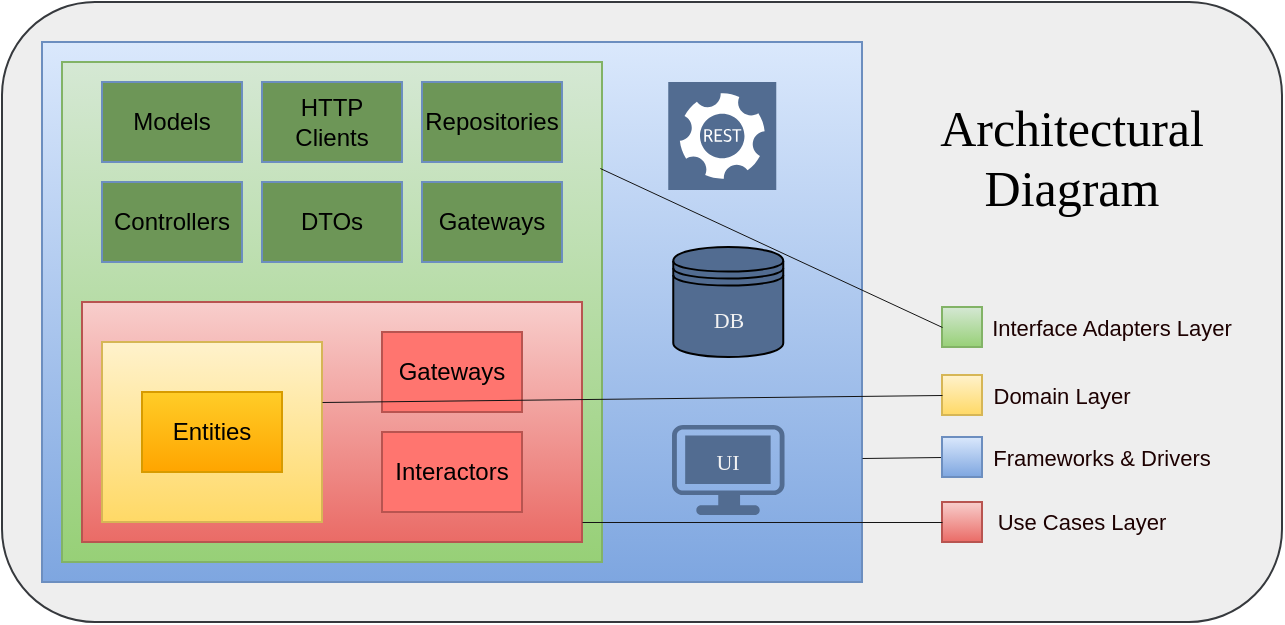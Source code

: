 <mxfile>
    <diagram id="qG7mWZerdyrtpDxax1y_" name="Page-1">
        <mxGraphModel dx="420" dy="458" grid="1" gridSize="10" guides="1" tooltips="1" connect="1" arrows="1" fold="1" page="1" pageScale="1" pageWidth="3300" pageHeight="4681" math="0" shadow="0">
            <root>
                <mxCell id="0"/>
                <mxCell id="1" parent="0"/>
                <mxCell id="1duBXZsOQnHNKtrOYLzU-28" value="" style="rounded=1;whiteSpace=wrap;html=1;shadow=0;glass=0;fontSize=11;fillColor=#eeeeee;strokeColor=#36393d;" parent="1" vertex="1">
                    <mxGeometry x="350" y="300" width="640" height="310" as="geometry"/>
                </mxCell>
                <mxCell id="1duBXZsOQnHNKtrOYLzU-15" style="edgeStyle=none;html=1;exitX=1;exitY=0;exitDx=0;exitDy=0;fontColor=#1D0101;shadow=0;" parent="1" source="1duBXZsOQnHNKtrOYLzU-12" edge="1">
                    <mxGeometry relative="1" as="geometry">
                        <mxPoint x="670" y="320" as="targetPoint"/>
                    </mxGeometry>
                </mxCell>
                <mxCell id="1duBXZsOQnHNKtrOYLzU-23" value="" style="rounded=0;whiteSpace=wrap;html=1;shadow=0;glass=0;fontSize=11;fillColor=#dae8fc;gradientColor=#7ea6e0;strokeColor=#6c8ebf;" parent="1" vertex="1">
                    <mxGeometry x="370" y="320" width="410" height="270" as="geometry"/>
                </mxCell>
                <mxCell id="1duBXZsOQnHNKtrOYLzU-12" value="" style="rounded=0;whiteSpace=wrap;html=1;shadow=0;glass=0;fillColor=#d5e8d4;gradientColor=#97d077;strokeColor=#82b366;" parent="1" vertex="1">
                    <mxGeometry x="380" y="330" width="270" height="250" as="geometry"/>
                </mxCell>
                <mxCell id="1duBXZsOQnHNKtrOYLzU-9" value="" style="rounded=0;whiteSpace=wrap;html=1;shadow=0;glass=0;fillColor=#f8cecc;gradientColor=#ea6b66;strokeColor=#b85450;" parent="1" vertex="1">
                    <mxGeometry x="390" y="450" width="250" height="120" as="geometry"/>
                </mxCell>
                <mxCell id="1duBXZsOQnHNKtrOYLzU-7" value="" style="rounded=0;whiteSpace=wrap;html=1;fillColor=#fff2cc;gradientColor=#ffd966;strokeColor=#d6b656;fillOpacity=100;glass=0;shadow=0;" parent="1" vertex="1">
                    <mxGeometry x="400" y="470" width="110" height="90" as="geometry"/>
                </mxCell>
                <mxCell id="1duBXZsOQnHNKtrOYLzU-8" value="&lt;font&gt;Entities&lt;/font&gt;" style="rounded=0;whiteSpace=wrap;html=1;fillColor=#ffcd28;gradientColor=#ffa500;strokeColor=#d79b00;glass=0;shadow=0;fontFamily=Helvetica;" parent="1" vertex="1">
                    <mxGeometry x="420" y="495" width="70" height="40" as="geometry"/>
                </mxCell>
                <mxCell id="1duBXZsOQnHNKtrOYLzU-10" value="&lt;font style=&quot;font-size: 12px;&quot;&gt;Interactors&lt;/font&gt;" style="rounded=0;whiteSpace=wrap;html=1;fillColor=#FF756F;gradientColor=none;strokeColor=#b85450;glass=0;shadow=0;fontFamily=Helvetica;" parent="1" vertex="1">
                    <mxGeometry x="540" y="515" width="70" height="40" as="geometry"/>
                </mxCell>
                <mxCell id="1duBXZsOQnHNKtrOYLzU-11" value="&lt;font style=&quot;&quot;&gt;Gateways&lt;/font&gt;" style="rounded=0;whiteSpace=wrap;html=1;fillColor=#FF756F;gradientColor=none;strokeColor=#b85450;glass=0;shadow=0;fontFamily=Helvetica;" parent="1" vertex="1">
                    <mxGeometry x="540" y="465" width="70" height="40" as="geometry"/>
                </mxCell>
                <mxCell id="1duBXZsOQnHNKtrOYLzU-13" value="&lt;font&gt;Gateways&lt;/font&gt;" style="rounded=0;whiteSpace=wrap;html=1;fillColor=#6D9657;gradientColor=none;strokeColor=#6c8ebf;glass=0;shadow=0;fontFamily=Helvetica;" parent="1" vertex="1">
                    <mxGeometry x="560" y="390" width="70" height="40" as="geometry"/>
                </mxCell>
                <mxCell id="1duBXZsOQnHNKtrOYLzU-14" value="&lt;font style=&quot;font-size: 12px;&quot;&gt;Controllers&lt;/font&gt;" style="rounded=0;whiteSpace=wrap;html=1;fillColor=#6D9657;gradientColor=none;strokeColor=#6c8ebf;glass=0;shadow=0;fontFamily=Helvetica;" parent="1" vertex="1">
                    <mxGeometry x="400" y="390" width="70" height="40" as="geometry"/>
                </mxCell>
                <mxCell id="1duBXZsOQnHNKtrOYLzU-18" value="&lt;span&gt;DTOs&lt;/span&gt;" style="rounded=0;whiteSpace=wrap;html=1;fillColor=#6D9657;gradientColor=none;strokeColor=#6c8ebf;glass=0;shadow=0;fontFamily=Helvetica;fontStyle=0" parent="1" vertex="1">
                    <mxGeometry x="480" y="390" width="70" height="40" as="geometry"/>
                </mxCell>
                <mxCell id="1duBXZsOQnHNKtrOYLzU-20" value="&lt;span&gt;Models&lt;/span&gt;" style="rounded=0;whiteSpace=wrap;html=1;fillColor=#6D9657;gradientColor=none;strokeColor=#6c8ebf;glass=0;shadow=0;fontFamily=Helvetica;fontStyle=0" parent="1" vertex="1">
                    <mxGeometry x="400" y="340" width="70" height="40" as="geometry"/>
                </mxCell>
                <mxCell id="1duBXZsOQnHNKtrOYLzU-21" value="&lt;span&gt;HTTP Clients&lt;/span&gt;" style="rounded=0;whiteSpace=wrap;html=1;fillColor=#6D9657;gradientColor=none;strokeColor=#6c8ebf;glass=0;shadow=0;fontFamily=Helvetica;fontStyle=0" parent="1" vertex="1">
                    <mxGeometry x="480" y="340" width="70" height="40" as="geometry"/>
                </mxCell>
                <mxCell id="1duBXZsOQnHNKtrOYLzU-22" value="&lt;span&gt;&lt;font style=&quot;font-size: 12px;&quot;&gt;Repositories&lt;/font&gt;&lt;/span&gt;" style="rounded=0;whiteSpace=wrap;html=1;fillColor=#6D9657;gradientColor=none;strokeColor=#6c8ebf;glass=0;shadow=0;fontFamily=Helvetica;fontStyle=0" parent="1" vertex="1">
                    <mxGeometry x="560" y="340" width="70" height="40" as="geometry"/>
                </mxCell>
                <mxCell id="1duBXZsOQnHNKtrOYLzU-32" value="" style="rounded=0;whiteSpace=wrap;html=1;shadow=0;glass=0;sketch=0;fontSize=11;fillColor=#f8cecc;gradientColor=#ea6b66;strokeColor=#b85450;" parent="1" vertex="1">
                    <mxGeometry x="820" y="550" width="20" height="20" as="geometry"/>
                </mxCell>
                <mxCell id="1duBXZsOQnHNKtrOYLzU-34" value="" style="rounded=0;whiteSpace=wrap;html=1;shadow=0;glass=0;sketch=0;fontSize=11;fillColor=#d5e8d4;gradientColor=#97d077;strokeColor=#82b366;" parent="1" vertex="1">
                    <mxGeometry x="820" y="452.5" width="20" height="20" as="geometry"/>
                </mxCell>
                <mxCell id="1duBXZsOQnHNKtrOYLzU-31" value="" style="rounded=0;whiteSpace=wrap;html=1;shadow=0;glass=0;sketch=0;fontSize=11;fillColor=#fff2cc;gradientColor=#ffd966;strokeColor=#d6b656;" parent="1" vertex="1">
                    <mxGeometry x="820" y="486.5" width="20" height="20" as="geometry"/>
                </mxCell>
                <mxCell id="1duBXZsOQnHNKtrOYLzU-49" value="" style="endArrow=none;html=1;shadow=0;sketch=0;strokeColor=#141414;fontFamily=Helvetica;fontSize=11;fontColor=#1D0101;entryX=0;entryY=0.5;entryDx=0;entryDy=0;strokeWidth=0.5;" parent="1" target="1duBXZsOQnHNKtrOYLzU-33" edge="1">
                    <mxGeometry width="50" height="50" relative="1" as="geometry">
                        <mxPoint x="780" y="528" as="sourcePoint"/>
                        <mxPoint x="690" y="390" as="targetPoint"/>
                    </mxGeometry>
                </mxCell>
                <mxCell id="1duBXZsOQnHNKtrOYLzU-33" value="" style="rounded=0;whiteSpace=wrap;html=1;shadow=0;glass=0;sketch=0;fontSize=11;fillColor=#dae8fc;gradientColor=#7ea6e0;strokeColor=#6c8ebf;" parent="1" vertex="1">
                    <mxGeometry x="820" y="517.5" width="20" height="20" as="geometry"/>
                </mxCell>
                <mxCell id="1duBXZsOQnHNKtrOYLzU-51" value="Interface Adapters Layer" style="text;html=1;strokeColor=none;fillColor=none;align=center;verticalAlign=middle;whiteSpace=wrap;rounded=0;shadow=0;glass=0;sketch=0;fontFamily=Helvetica;fontSize=11;fontColor=#1D0101;" parent="1" vertex="1">
                    <mxGeometry x="840" y="447.5" width="130" height="30" as="geometry"/>
                </mxCell>
                <mxCell id="1duBXZsOQnHNKtrOYLzU-59" value="&lt;font face=&quot;Lucida Console&quot;&gt;DB&lt;/font&gt;" style="shape=datastore;whiteSpace=wrap;html=1;rounded=0;shadow=0;glass=0;sketch=0;strokeColor=default;fontFamily=Helvetica;fontSize=11;fontColor=#F2F2F2;fillColor=#526C91;gradientColor=none;" parent="1" vertex="1">
                    <mxGeometry x="685.63" y="422.5" width="55" height="55" as="geometry"/>
                </mxCell>
                <mxCell id="1duBXZsOQnHNKtrOYLzU-52" value="Frameworks &amp;amp; Drivers" style="text;html=1;strokeColor=none;fillColor=none;align=center;verticalAlign=middle;whiteSpace=wrap;rounded=0;shadow=0;glass=0;sketch=0;fontFamily=Helvetica;fontSize=11;fontColor=#1D0101;" parent="1" vertex="1">
                    <mxGeometry x="840" y="512.5" width="120" height="30" as="geometry"/>
                </mxCell>
                <mxCell id="1duBXZsOQnHNKtrOYLzU-53" value="Domain Layer" style="text;html=1;strokeColor=none;fillColor=none;align=center;verticalAlign=middle;whiteSpace=wrap;rounded=0;shadow=0;glass=0;sketch=0;fontFamily=Helvetica;fontSize=11;fontColor=#1D0101;" parent="1" vertex="1">
                    <mxGeometry x="840" y="481.5" width="80" height="30" as="geometry"/>
                </mxCell>
                <mxCell id="1duBXZsOQnHNKtrOYLzU-54" value="Use Cases Layer" style="text;html=1;strokeColor=none;fillColor=none;align=center;verticalAlign=middle;whiteSpace=wrap;rounded=0;shadow=0;glass=0;sketch=0;fontFamily=Helvetica;fontSize=11;fontColor=#1D0101;" parent="1" vertex="1">
                    <mxGeometry x="840" y="545" width="100" height="30" as="geometry"/>
                </mxCell>
                <mxCell id="1duBXZsOQnHNKtrOYLzU-62" value="" style="points=[[0.03,0.03,0],[0.5,0,0],[0.97,0.03,0],[1,0.4,0],[0.97,0.745,0],[0.5,1,0],[0.03,0.745,0],[0,0.4,0]];verticalLabelPosition=bottom;sketch=0;html=1;verticalAlign=top;aspect=fixed;align=center;pointerEvents=1;shape=mxgraph.cisco19.workstation;fillColor=#526C91;strokeColor=none;rounded=0;shadow=0;glass=0;fontFamily=Helvetica;fontSize=11;fontColor=#1D0101;" parent="1" vertex="1">
                    <mxGeometry x="685.01" y="511.5" width="56.25" height="45" as="geometry"/>
                </mxCell>
                <mxCell id="1duBXZsOQnHNKtrOYLzU-63" value="" style="sketch=0;pointerEvents=1;shadow=0;dashed=0;html=1;strokeColor=#6c8ebf;fillColor=#526C91;labelPosition=center;verticalLabelPosition=bottom;verticalAlign=top;align=center;outlineConnect=0;shape=mxgraph.veeam2.restful_api;rounded=0;glass=0;fontFamily=Helvetica;fontSize=11;gradientColor=none;" parent="1" vertex="1">
                    <mxGeometry x="683.13" y="340" width="54" height="54" as="geometry"/>
                </mxCell>
                <mxCell id="1duBXZsOQnHNKtrOYLzU-43" value="" style="endArrow=none;html=1;shadow=0;sketch=0;strokeColor=#141414;fontFamily=Helvetica;fontSize=11;fontColor=#1D0101;strokeWidth=0.5;entryX=0;entryY=0.5;entryDx=0;entryDy=0;" parent="1" target="1duBXZsOQnHNKtrOYLzU-31" edge="1">
                    <mxGeometry width="50" height="50" relative="1" as="geometry">
                        <mxPoint x="510" y="500" as="sourcePoint"/>
                        <mxPoint x="810" y="520" as="targetPoint"/>
                    </mxGeometry>
                </mxCell>
                <mxCell id="1duBXZsOQnHNKtrOYLzU-44" value="" style="endArrow=none;html=1;shadow=0;sketch=0;strokeColor=#141414;fontFamily=Helvetica;fontSize=11;fontColor=#1D0101;entryX=0;entryY=0.5;entryDx=0;entryDy=0;strokeWidth=0.5;" parent="1" target="1duBXZsOQnHNKtrOYLzU-32" edge="1">
                    <mxGeometry width="50" height="50" relative="1" as="geometry">
                        <mxPoint x="640" y="560" as="sourcePoint"/>
                        <mxPoint x="690" y="390" as="targetPoint"/>
                    </mxGeometry>
                </mxCell>
                <mxCell id="1duBXZsOQnHNKtrOYLzU-48" value="" style="endArrow=none;html=1;shadow=0;sketch=0;strokeColor=#141414;fontFamily=Helvetica;fontSize=11;fontColor=#1D0101;entryX=0;entryY=0.5;entryDx=0;entryDy=0;exitX=0.996;exitY=0.212;exitDx=0;exitDy=0;exitPerimeter=0;strokeWidth=0.5;" parent="1" source="1duBXZsOQnHNKtrOYLzU-12" target="1duBXZsOQnHNKtrOYLzU-34" edge="1">
                    <mxGeometry width="50" height="50" relative="1" as="geometry">
                        <mxPoint x="640" y="440" as="sourcePoint"/>
                        <mxPoint x="690" y="390" as="targetPoint"/>
                    </mxGeometry>
                </mxCell>
                <mxCell id="1duBXZsOQnHNKtrOYLzU-66" value="&lt;font face=&quot;Lucida Console&quot;&gt;UI&lt;/font&gt;" style="text;html=1;strokeColor=none;fillColor=none;align=center;verticalAlign=middle;whiteSpace=wrap;rounded=0;shadow=0;glass=0;sketch=0;fontFamily=Helvetica;fontSize=11;fontColor=#F2F2F2;" parent="1" vertex="1">
                    <mxGeometry x="683.13" y="515" width="60" height="30" as="geometry"/>
                </mxCell>
                <mxCell id="1duBXZsOQnHNKtrOYLzU-70" value="&lt;font face=&quot;Lucida Console&quot;&gt;&lt;span style=&quot;font-size: 25px;&quot;&gt;Architectural Diagram&lt;/span&gt;&lt;/font&gt;" style="text;html=1;strokeColor=none;fillColor=none;align=center;verticalAlign=middle;whiteSpace=wrap;rounded=0;shadow=0;glass=0;sketch=0;fontFamily=Comic Sans MS;fontSize=11;fontColor=#000000;spacing=20;" parent="1" vertex="1">
                    <mxGeometry x="810" y="332.5" width="150" height="90" as="geometry"/>
                </mxCell>
            </root>
        </mxGraphModel>
    </diagram>
</mxfile>